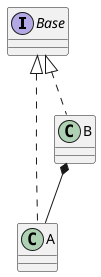 @startuml

interface Base

class A
class B

Base <|.. A
Base <|.. B

B *-- A

interface Base {
}

class A {
}

class B {
}

@enduml